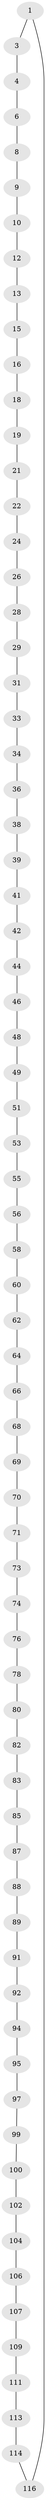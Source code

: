 // Generated by graph-tools (version 1.1) at 2025/24/03/03/25 07:24:18]
// undirected, 71 vertices, 71 edges
graph export_dot {
graph [start="1"]
  node [color=gray90,style=filled];
  1 [super="+2"];
  3;
  4 [super="+5"];
  6 [super="+7"];
  8;
  9;
  10 [super="+11"];
  12;
  13 [super="+14"];
  15;
  16 [super="+17"];
  18;
  19 [super="+20"];
  21;
  22 [super="+23"];
  24 [super="+25"];
  26 [super="+27"];
  28;
  29 [super="+30"];
  31 [super="+32"];
  33;
  34 [super="+35"];
  36 [super="+37"];
  38;
  39 [super="+40"];
  41;
  42 [super="+43"];
  44 [super="+45"];
  46 [super="+47"];
  48;
  49 [super="+50"];
  51 [super="+52"];
  53 [super="+54"];
  55;
  56 [super="+57"];
  58 [super="+59"];
  60 [super="+61"];
  62 [super="+63"];
  64 [super="+65"];
  66 [super="+67"];
  68;
  69;
  70;
  71 [super="+72"];
  73;
  74 [super="+75"];
  76 [super="+77"];
  78 [super="+79"];
  80 [super="+81"];
  82;
  83 [super="+84"];
  85 [super="+86"];
  87;
  88;
  89 [super="+90"];
  91;
  92 [super="+93"];
  94;
  95 [super="+96"];
  97 [super="+98"];
  99;
  100 [super="+101"];
  102 [super="+103"];
  104 [super="+105"];
  106;
  107 [super="+108"];
  109 [super="+110"];
  111 [super="+112"];
  113;
  114 [super="+115"];
  116 [super="+117"];
  1 -- 3;
  1 -- 116;
  3 -- 4;
  4 -- 6;
  6 -- 8;
  8 -- 9;
  9 -- 10;
  10 -- 12;
  12 -- 13;
  13 -- 15;
  15 -- 16;
  16 -- 18;
  18 -- 19;
  19 -- 21;
  21 -- 22;
  22 -- 24;
  24 -- 26;
  26 -- 28;
  28 -- 29;
  29 -- 31;
  31 -- 33;
  33 -- 34;
  34 -- 36;
  36 -- 38;
  38 -- 39;
  39 -- 41;
  41 -- 42;
  42 -- 44;
  44 -- 46;
  46 -- 48;
  48 -- 49;
  49 -- 51;
  51 -- 53;
  53 -- 55;
  55 -- 56;
  56 -- 58;
  58 -- 60;
  60 -- 62;
  62 -- 64;
  64 -- 66;
  66 -- 68;
  68 -- 69;
  69 -- 70;
  70 -- 71;
  71 -- 73;
  73 -- 74;
  74 -- 76;
  76 -- 78;
  78 -- 80;
  80 -- 82;
  82 -- 83;
  83 -- 85;
  85 -- 87;
  87 -- 88;
  88 -- 89;
  89 -- 91;
  91 -- 92;
  92 -- 94;
  94 -- 95;
  95 -- 97;
  97 -- 99;
  99 -- 100;
  100 -- 102;
  102 -- 104;
  104 -- 106;
  106 -- 107;
  107 -- 109;
  109 -- 111;
  111 -- 113;
  113 -- 114;
  114 -- 116;
}
